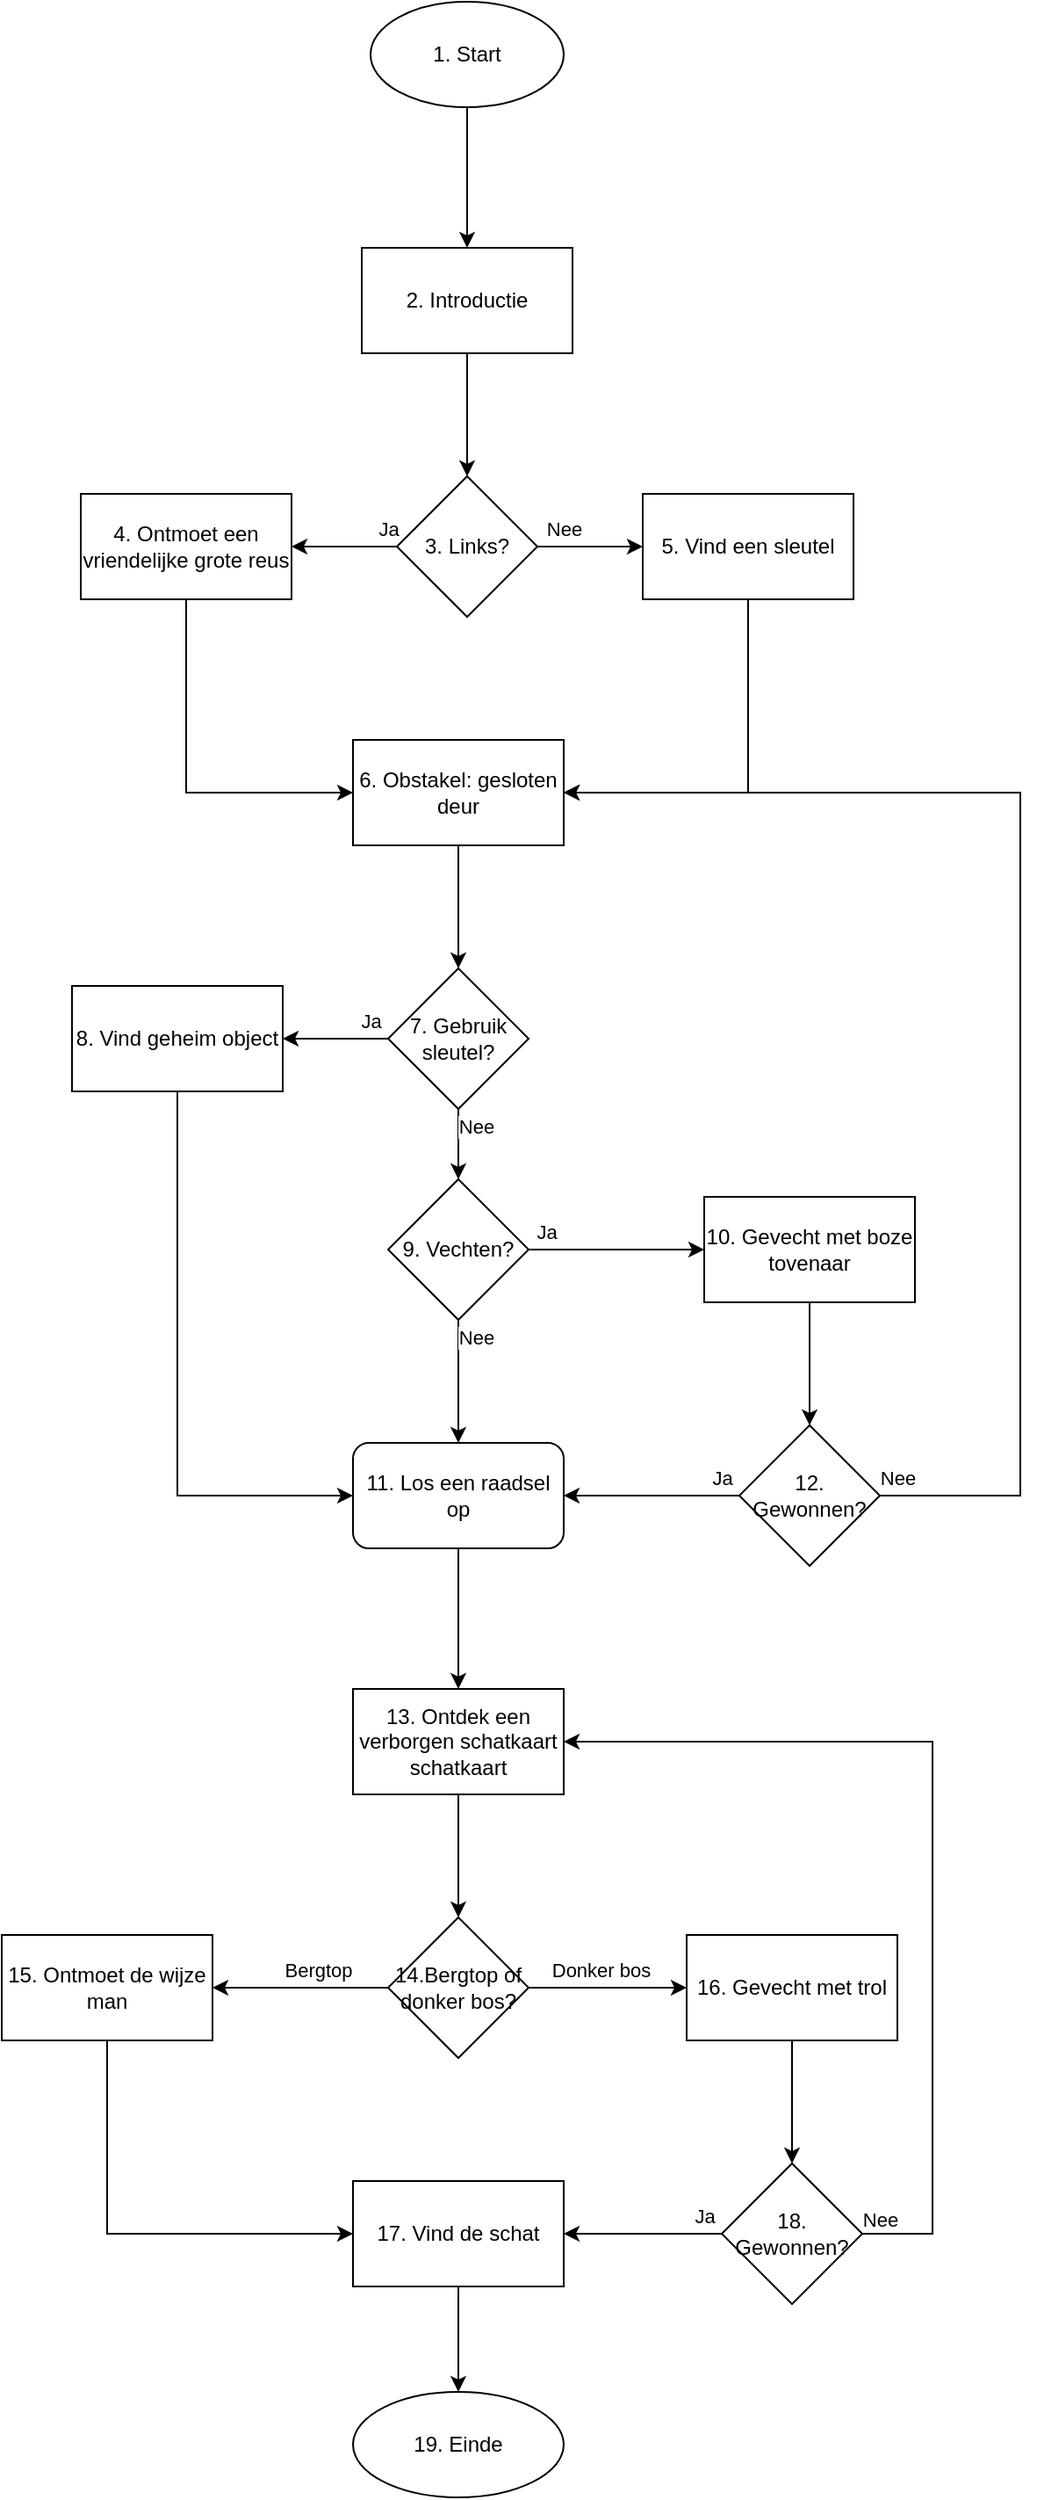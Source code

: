<mxfile version="26.0.7">
  <diagram id="C5RBs43oDa-KdzZeNtuy" name="Page-1">
    <mxGraphModel dx="737" dy="587" grid="1" gridSize="10" guides="1" tooltips="1" connect="1" arrows="1" fold="1" page="1" pageScale="1" pageWidth="827" pageHeight="1169" math="0" shadow="0">
      <root>
        <mxCell id="WIyWlLk6GJQsqaUBKTNV-0" />
        <mxCell id="WIyWlLk6GJQsqaUBKTNV-1" parent="WIyWlLk6GJQsqaUBKTNV-0" />
        <mxCell id="ADJAXNzUP9ZHc_GM4tRg-3" value="" style="edgeStyle=orthogonalEdgeStyle;rounded=0;orthogonalLoop=1;jettySize=auto;html=1;" parent="WIyWlLk6GJQsqaUBKTNV-1" source="ADJAXNzUP9ZHc_GM4tRg-1" target="ADJAXNzUP9ZHc_GM4tRg-2" edge="1">
          <mxGeometry relative="1" as="geometry" />
        </mxCell>
        <mxCell id="ADJAXNzUP9ZHc_GM4tRg-1" value="1. Start" style="ellipse;whiteSpace=wrap;html=1;" parent="WIyWlLk6GJQsqaUBKTNV-1" vertex="1">
          <mxGeometry x="320" y="30" width="110" height="60" as="geometry" />
        </mxCell>
        <mxCell id="ADJAXNzUP9ZHc_GM4tRg-5" value="" style="edgeStyle=orthogonalEdgeStyle;rounded=0;orthogonalLoop=1;jettySize=auto;html=1;" parent="WIyWlLk6GJQsqaUBKTNV-1" source="ADJAXNzUP9ZHc_GM4tRg-2" target="ADJAXNzUP9ZHc_GM4tRg-4" edge="1">
          <mxGeometry relative="1" as="geometry" />
        </mxCell>
        <mxCell id="ADJAXNzUP9ZHc_GM4tRg-2" value="2. Introductie" style="whiteSpace=wrap;html=1;" parent="WIyWlLk6GJQsqaUBKTNV-1" vertex="1">
          <mxGeometry x="315" y="170" width="120" height="60" as="geometry" />
        </mxCell>
        <mxCell id="ADJAXNzUP9ZHc_GM4tRg-7" value="Ja" style="edgeStyle=orthogonalEdgeStyle;rounded=0;orthogonalLoop=1;jettySize=auto;html=1;" parent="WIyWlLk6GJQsqaUBKTNV-1" source="ADJAXNzUP9ZHc_GM4tRg-4" target="ADJAXNzUP9ZHc_GM4tRg-6" edge="1">
          <mxGeometry x="-0.833" y="-10" relative="1" as="geometry">
            <mxPoint as="offset" />
          </mxGeometry>
        </mxCell>
        <mxCell id="ADJAXNzUP9ZHc_GM4tRg-9" value="" style="edgeStyle=orthogonalEdgeStyle;rounded=0;orthogonalLoop=1;jettySize=auto;html=1;" parent="WIyWlLk6GJQsqaUBKTNV-1" source="ADJAXNzUP9ZHc_GM4tRg-4" target="ADJAXNzUP9ZHc_GM4tRg-8" edge="1">
          <mxGeometry relative="1" as="geometry" />
        </mxCell>
        <mxCell id="ADJAXNzUP9ZHc_GM4tRg-14" value="Nee" style="edgeLabel;html=1;align=center;verticalAlign=middle;resizable=0;points=[];" parent="ADJAXNzUP9ZHc_GM4tRg-9" vertex="1" connectable="0">
          <mxGeometry x="-0.033" relative="1" as="geometry">
            <mxPoint x="-14" y="-10" as="offset" />
          </mxGeometry>
        </mxCell>
        <mxCell id="ADJAXNzUP9ZHc_GM4tRg-4" value="3. Links?" style="rhombus;whiteSpace=wrap;html=1;" parent="WIyWlLk6GJQsqaUBKTNV-1" vertex="1">
          <mxGeometry x="335" y="300" width="80" height="80" as="geometry" />
        </mxCell>
        <mxCell id="ADJAXNzUP9ZHc_GM4tRg-13" style="edgeStyle=orthogonalEdgeStyle;rounded=0;orthogonalLoop=1;jettySize=auto;html=1;entryX=0;entryY=0.5;entryDx=0;entryDy=0;exitX=0.5;exitY=1;exitDx=0;exitDy=0;" parent="WIyWlLk6GJQsqaUBKTNV-1" source="ADJAXNzUP9ZHc_GM4tRg-6" target="ADJAXNzUP9ZHc_GM4tRg-10" edge="1">
          <mxGeometry relative="1" as="geometry">
            <mxPoint x="260" y="380" as="sourcePoint" />
          </mxGeometry>
        </mxCell>
        <mxCell id="ADJAXNzUP9ZHc_GM4tRg-6" value="4. Ontmoet een vriendelijke grote reus" style="whiteSpace=wrap;html=1;" parent="WIyWlLk6GJQsqaUBKTNV-1" vertex="1">
          <mxGeometry x="155" y="310" width="120" height="60" as="geometry" />
        </mxCell>
        <mxCell id="ADJAXNzUP9ZHc_GM4tRg-12" value="" style="edgeStyle=orthogonalEdgeStyle;rounded=0;orthogonalLoop=1;jettySize=auto;html=1;entryX=1;entryY=0.5;entryDx=0;entryDy=0;exitX=0.5;exitY=1;exitDx=0;exitDy=0;" parent="WIyWlLk6GJQsqaUBKTNV-1" source="ADJAXNzUP9ZHc_GM4tRg-8" target="ADJAXNzUP9ZHc_GM4tRg-10" edge="1">
          <mxGeometry relative="1" as="geometry" />
        </mxCell>
        <mxCell id="ADJAXNzUP9ZHc_GM4tRg-8" value="5. Vind een sleutel" style="whiteSpace=wrap;html=1;" parent="WIyWlLk6GJQsqaUBKTNV-1" vertex="1">
          <mxGeometry x="475" y="310" width="120" height="60" as="geometry" />
        </mxCell>
        <mxCell id="ADJAXNzUP9ZHc_GM4tRg-16" value="" style="edgeStyle=orthogonalEdgeStyle;rounded=0;orthogonalLoop=1;jettySize=auto;html=1;" parent="WIyWlLk6GJQsqaUBKTNV-1" source="ADJAXNzUP9ZHc_GM4tRg-10" target="ADJAXNzUP9ZHc_GM4tRg-15" edge="1">
          <mxGeometry relative="1" as="geometry" />
        </mxCell>
        <mxCell id="ADJAXNzUP9ZHc_GM4tRg-10" value="6. Obstakel: gesloten deur" style="whiteSpace=wrap;html=1;" parent="WIyWlLk6GJQsqaUBKTNV-1" vertex="1">
          <mxGeometry x="310" y="450" width="120" height="60" as="geometry" />
        </mxCell>
        <mxCell id="ADJAXNzUP9ZHc_GM4tRg-18" value="" style="edgeStyle=orthogonalEdgeStyle;rounded=0;orthogonalLoop=1;jettySize=auto;html=1;" parent="WIyWlLk6GJQsqaUBKTNV-1" source="ADJAXNzUP9ZHc_GM4tRg-15" target="ADJAXNzUP9ZHc_GM4tRg-17" edge="1">
          <mxGeometry relative="1" as="geometry" />
        </mxCell>
        <mxCell id="ADJAXNzUP9ZHc_GM4tRg-19" value="Ja" style="edgeLabel;html=1;align=center;verticalAlign=middle;resizable=0;points=[];" parent="ADJAXNzUP9ZHc_GM4tRg-18" vertex="1" connectable="0">
          <mxGeometry x="-0.567" relative="1" as="geometry">
            <mxPoint x="3" y="-10" as="offset" />
          </mxGeometry>
        </mxCell>
        <mxCell id="ADJAXNzUP9ZHc_GM4tRg-23" value="" style="edgeStyle=orthogonalEdgeStyle;rounded=0;orthogonalLoop=1;jettySize=auto;html=1;" parent="WIyWlLk6GJQsqaUBKTNV-1" source="ADJAXNzUP9ZHc_GM4tRg-15" target="ADJAXNzUP9ZHc_GM4tRg-22" edge="1">
          <mxGeometry relative="1" as="geometry" />
        </mxCell>
        <mxCell id="ADJAXNzUP9ZHc_GM4tRg-24" value="Nee" style="edgeLabel;html=1;align=center;verticalAlign=middle;resizable=0;points=[];" parent="ADJAXNzUP9ZHc_GM4tRg-23" vertex="1" connectable="0">
          <mxGeometry x="-0.075" relative="1" as="geometry">
            <mxPoint x="10" y="-9" as="offset" />
          </mxGeometry>
        </mxCell>
        <mxCell id="ADJAXNzUP9ZHc_GM4tRg-15" value="7. Gebruik sleutel?" style="rhombus;whiteSpace=wrap;html=1;" parent="WIyWlLk6GJQsqaUBKTNV-1" vertex="1">
          <mxGeometry x="330" y="580" width="80" height="80" as="geometry" />
        </mxCell>
        <mxCell id="ADJAXNzUP9ZHc_GM4tRg-41" style="edgeStyle=orthogonalEdgeStyle;rounded=0;orthogonalLoop=1;jettySize=auto;html=1;entryX=0;entryY=0.5;entryDx=0;entryDy=0;exitX=0.5;exitY=1;exitDx=0;exitDy=0;" parent="WIyWlLk6GJQsqaUBKTNV-1" source="ADJAXNzUP9ZHc_GM4tRg-17" target="ADJAXNzUP9ZHc_GM4tRg-31" edge="1">
          <mxGeometry relative="1" as="geometry" />
        </mxCell>
        <mxCell id="ADJAXNzUP9ZHc_GM4tRg-17" value="8. Vind geheim object" style="whiteSpace=wrap;html=1;" parent="WIyWlLk6GJQsqaUBKTNV-1" vertex="1">
          <mxGeometry x="150" y="590" width="120" height="60" as="geometry" />
        </mxCell>
        <mxCell id="ADJAXNzUP9ZHc_GM4tRg-26" value="" style="edgeStyle=orthogonalEdgeStyle;rounded=0;orthogonalLoop=1;jettySize=auto;html=1;" parent="WIyWlLk6GJQsqaUBKTNV-1" source="ADJAXNzUP9ZHc_GM4tRg-22" target="ADJAXNzUP9ZHc_GM4tRg-25" edge="1">
          <mxGeometry relative="1" as="geometry" />
        </mxCell>
        <mxCell id="ADJAXNzUP9ZHc_GM4tRg-29" value="Ja" style="edgeLabel;html=1;align=center;verticalAlign=middle;resizable=0;points=[];" parent="ADJAXNzUP9ZHc_GM4tRg-26" vertex="1" connectable="0">
          <mxGeometry y="-1" relative="1" as="geometry">
            <mxPoint x="-40" y="-11" as="offset" />
          </mxGeometry>
        </mxCell>
        <mxCell id="ADJAXNzUP9ZHc_GM4tRg-32" value="" style="edgeStyle=orthogonalEdgeStyle;rounded=0;orthogonalLoop=1;jettySize=auto;html=1;" parent="WIyWlLk6GJQsqaUBKTNV-1" source="ADJAXNzUP9ZHc_GM4tRg-22" target="ADJAXNzUP9ZHc_GM4tRg-31" edge="1">
          <mxGeometry relative="1" as="geometry" />
        </mxCell>
        <mxCell id="ADJAXNzUP9ZHc_GM4tRg-33" value="Nee" style="edgeLabel;html=1;align=center;verticalAlign=middle;resizable=0;points=[];" parent="ADJAXNzUP9ZHc_GM4tRg-32" vertex="1" connectable="0">
          <mxGeometry y="-1" relative="1" as="geometry">
            <mxPoint x="11" y="-25" as="offset" />
          </mxGeometry>
        </mxCell>
        <mxCell id="ADJAXNzUP9ZHc_GM4tRg-22" value="9. Vechten?" style="rhombus;whiteSpace=wrap;html=1;" parent="WIyWlLk6GJQsqaUBKTNV-1" vertex="1">
          <mxGeometry x="330" y="700" width="80" height="80" as="geometry" />
        </mxCell>
        <mxCell id="ADJAXNzUP9ZHc_GM4tRg-35" value="" style="edgeStyle=orthogonalEdgeStyle;rounded=0;orthogonalLoop=1;jettySize=auto;html=1;" parent="WIyWlLk6GJQsqaUBKTNV-1" source="ADJAXNzUP9ZHc_GM4tRg-25" target="ADJAXNzUP9ZHc_GM4tRg-34" edge="1">
          <mxGeometry relative="1" as="geometry" />
        </mxCell>
        <mxCell id="ADJAXNzUP9ZHc_GM4tRg-25" value="10. Gevecht met boze tovenaar" style="whiteSpace=wrap;html=1;" parent="WIyWlLk6GJQsqaUBKTNV-1" vertex="1">
          <mxGeometry x="510" y="710" width="120" height="60" as="geometry" />
        </mxCell>
        <mxCell id="ADJAXNzUP9ZHc_GM4tRg-43" value="" style="edgeStyle=orthogonalEdgeStyle;rounded=0;orthogonalLoop=1;jettySize=auto;html=1;" parent="WIyWlLk6GJQsqaUBKTNV-1" source="ADJAXNzUP9ZHc_GM4tRg-31" target="ADJAXNzUP9ZHc_GM4tRg-42" edge="1">
          <mxGeometry relative="1" as="geometry" />
        </mxCell>
        <mxCell id="ADJAXNzUP9ZHc_GM4tRg-31" value="11. Los een raadsel op" style="rounded=1;whiteSpace=wrap;html=1;" parent="WIyWlLk6GJQsqaUBKTNV-1" vertex="1">
          <mxGeometry x="310" y="850" width="120" height="60" as="geometry" />
        </mxCell>
        <mxCell id="ADJAXNzUP9ZHc_GM4tRg-36" style="edgeStyle=orthogonalEdgeStyle;rounded=0;orthogonalLoop=1;jettySize=auto;html=1;entryX=1;entryY=0.5;entryDx=0;entryDy=0;" parent="WIyWlLk6GJQsqaUBKTNV-1" source="ADJAXNzUP9ZHc_GM4tRg-34" target="ADJAXNzUP9ZHc_GM4tRg-10" edge="1">
          <mxGeometry relative="1" as="geometry">
            <Array as="points">
              <mxPoint x="690" y="880" />
              <mxPoint x="690" y="480" />
            </Array>
          </mxGeometry>
        </mxCell>
        <mxCell id="ADJAXNzUP9ZHc_GM4tRg-37" value="Nee" style="edgeLabel;html=1;align=center;verticalAlign=middle;resizable=0;points=[];" parent="ADJAXNzUP9ZHc_GM4tRg-36" vertex="1" connectable="0">
          <mxGeometry x="-0.827" y="4" relative="1" as="geometry">
            <mxPoint x="-54" y="-6" as="offset" />
          </mxGeometry>
        </mxCell>
        <mxCell id="ADJAXNzUP9ZHc_GM4tRg-40" value="Ja" style="edgeStyle=orthogonalEdgeStyle;rounded=0;orthogonalLoop=1;jettySize=auto;html=1;" parent="WIyWlLk6GJQsqaUBKTNV-1" source="ADJAXNzUP9ZHc_GM4tRg-34" target="ADJAXNzUP9ZHc_GM4tRg-31" edge="1">
          <mxGeometry x="-0.8" y="-10" relative="1" as="geometry">
            <mxPoint as="offset" />
          </mxGeometry>
        </mxCell>
        <mxCell id="ADJAXNzUP9ZHc_GM4tRg-34" value="12. Gewonnen?" style="rhombus;whiteSpace=wrap;html=1;" parent="WIyWlLk6GJQsqaUBKTNV-1" vertex="1">
          <mxGeometry x="530" y="840" width="80" height="80" as="geometry" />
        </mxCell>
        <mxCell id="ADJAXNzUP9ZHc_GM4tRg-47" value="" style="edgeStyle=orthogonalEdgeStyle;rounded=0;orthogonalLoop=1;jettySize=auto;html=1;" parent="WIyWlLk6GJQsqaUBKTNV-1" source="ADJAXNzUP9ZHc_GM4tRg-42" target="ADJAXNzUP9ZHc_GM4tRg-46" edge="1">
          <mxGeometry relative="1" as="geometry" />
        </mxCell>
        <mxCell id="ADJAXNzUP9ZHc_GM4tRg-42" value="13. Ontdek een verborgen schatkaart schatkaart" style="whiteSpace=wrap;html=1;rounded=0;" parent="WIyWlLk6GJQsqaUBKTNV-1" vertex="1">
          <mxGeometry x="310" y="990" width="120" height="60" as="geometry" />
        </mxCell>
        <mxCell id="ADJAXNzUP9ZHc_GM4tRg-53" value="" style="edgeStyle=orthogonalEdgeStyle;rounded=0;orthogonalLoop=1;jettySize=auto;html=1;" parent="WIyWlLk6GJQsqaUBKTNV-1" source="ADJAXNzUP9ZHc_GM4tRg-46" target="ADJAXNzUP9ZHc_GM4tRg-52" edge="1">
          <mxGeometry relative="1" as="geometry" />
        </mxCell>
        <mxCell id="ADJAXNzUP9ZHc_GM4tRg-67" value="Donker bos" style="edgeLabel;html=1;align=center;verticalAlign=middle;resizable=0;points=[];" parent="ADJAXNzUP9ZHc_GM4tRg-53" vertex="1" connectable="0">
          <mxGeometry x="-0.3" y="-7" relative="1" as="geometry">
            <mxPoint x="9" y="-17" as="offset" />
          </mxGeometry>
        </mxCell>
        <mxCell id="ADJAXNzUP9ZHc_GM4tRg-55" value="" style="edgeStyle=orthogonalEdgeStyle;rounded=0;orthogonalLoop=1;jettySize=auto;html=1;" parent="WIyWlLk6GJQsqaUBKTNV-1" source="ADJAXNzUP9ZHc_GM4tRg-46" target="ADJAXNzUP9ZHc_GM4tRg-54" edge="1">
          <mxGeometry relative="1" as="geometry" />
        </mxCell>
        <mxCell id="ADJAXNzUP9ZHc_GM4tRg-68" value="Bergtop" style="edgeLabel;html=1;align=center;verticalAlign=middle;resizable=0;points=[];" parent="ADJAXNzUP9ZHc_GM4tRg-55" vertex="1" connectable="0">
          <mxGeometry x="-0.233" relative="1" as="geometry">
            <mxPoint x="-2" y="-10" as="offset" />
          </mxGeometry>
        </mxCell>
        <mxCell id="ADJAXNzUP9ZHc_GM4tRg-46" value="14.Bergtop of donker bos?" style="rhombus;whiteSpace=wrap;html=1;rounded=0;" parent="WIyWlLk6GJQsqaUBKTNV-1" vertex="1">
          <mxGeometry x="330" y="1120" width="80" height="80" as="geometry" />
        </mxCell>
        <mxCell id="ADJAXNzUP9ZHc_GM4tRg-61" value="" style="edgeStyle=orthogonalEdgeStyle;rounded=0;orthogonalLoop=1;jettySize=auto;html=1;" parent="WIyWlLk6GJQsqaUBKTNV-1" source="ADJAXNzUP9ZHc_GM4tRg-52" target="ADJAXNzUP9ZHc_GM4tRg-60" edge="1">
          <mxGeometry relative="1" as="geometry" />
        </mxCell>
        <mxCell id="ADJAXNzUP9ZHc_GM4tRg-52" value="16. Gevecht met trol" style="whiteSpace=wrap;html=1;rounded=0;" parent="WIyWlLk6GJQsqaUBKTNV-1" vertex="1">
          <mxGeometry x="500" y="1130" width="120" height="60" as="geometry" />
        </mxCell>
        <mxCell id="ADJAXNzUP9ZHc_GM4tRg-57" value="" style="edgeStyle=orthogonalEdgeStyle;rounded=0;orthogonalLoop=1;jettySize=auto;html=1;exitX=0.5;exitY=1;exitDx=0;exitDy=0;entryX=0;entryY=0.5;entryDx=0;entryDy=0;" parent="WIyWlLk6GJQsqaUBKTNV-1" source="ADJAXNzUP9ZHc_GM4tRg-54" target="ADJAXNzUP9ZHc_GM4tRg-56" edge="1">
          <mxGeometry relative="1" as="geometry" />
        </mxCell>
        <mxCell id="ADJAXNzUP9ZHc_GM4tRg-54" value="15. Ontmoet de wijze man" style="whiteSpace=wrap;html=1;rounded=0;" parent="WIyWlLk6GJQsqaUBKTNV-1" vertex="1">
          <mxGeometry x="110" y="1130" width="120" height="60" as="geometry" />
        </mxCell>
        <mxCell id="ADJAXNzUP9ZHc_GM4tRg-69" value="" style="edgeStyle=orthogonalEdgeStyle;rounded=0;orthogonalLoop=1;jettySize=auto;html=1;" parent="WIyWlLk6GJQsqaUBKTNV-1" source="ADJAXNzUP9ZHc_GM4tRg-56" target="ADJAXNzUP9ZHc_GM4tRg-58" edge="1">
          <mxGeometry relative="1" as="geometry" />
        </mxCell>
        <mxCell id="ADJAXNzUP9ZHc_GM4tRg-56" value="17. Vind de schat" style="whiteSpace=wrap;html=1;rounded=0;" parent="WIyWlLk6GJQsqaUBKTNV-1" vertex="1">
          <mxGeometry x="310" y="1270" width="120" height="60" as="geometry" />
        </mxCell>
        <mxCell id="ADJAXNzUP9ZHc_GM4tRg-58" value="19. Einde" style="ellipse;whiteSpace=wrap;html=1;" parent="WIyWlLk6GJQsqaUBKTNV-1" vertex="1">
          <mxGeometry x="310" y="1390" width="120" height="60" as="geometry" />
        </mxCell>
        <mxCell id="ADJAXNzUP9ZHc_GM4tRg-62" style="edgeStyle=orthogonalEdgeStyle;rounded=0;orthogonalLoop=1;jettySize=auto;html=1;" parent="WIyWlLk6GJQsqaUBKTNV-1" source="ADJAXNzUP9ZHc_GM4tRg-60" target="ADJAXNzUP9ZHc_GM4tRg-56" edge="1">
          <mxGeometry relative="1" as="geometry" />
        </mxCell>
        <mxCell id="ADJAXNzUP9ZHc_GM4tRg-63" value="Ja" style="edgeLabel;html=1;align=center;verticalAlign=middle;resizable=0;points=[];" parent="ADJAXNzUP9ZHc_GM4tRg-62" vertex="1" connectable="0">
          <mxGeometry x="0.164" y="3" relative="1" as="geometry">
            <mxPoint x="42" y="-13" as="offset" />
          </mxGeometry>
        </mxCell>
        <mxCell id="ADJAXNzUP9ZHc_GM4tRg-64" style="edgeStyle=orthogonalEdgeStyle;rounded=0;orthogonalLoop=1;jettySize=auto;html=1;entryX=1;entryY=0.5;entryDx=0;entryDy=0;exitX=1;exitY=0.5;exitDx=0;exitDy=0;" parent="WIyWlLk6GJQsqaUBKTNV-1" source="ADJAXNzUP9ZHc_GM4tRg-60" target="ADJAXNzUP9ZHc_GM4tRg-42" edge="1">
          <mxGeometry relative="1" as="geometry">
            <mxPoint x="690" y="1310" as="sourcePoint" />
            <mxPoint x="630" y="1030" as="targetPoint" />
            <Array as="points">
              <mxPoint x="640" y="1300" />
              <mxPoint x="640" y="1020" />
            </Array>
          </mxGeometry>
        </mxCell>
        <mxCell id="ADJAXNzUP9ZHc_GM4tRg-66" value="Nee" style="edgeLabel;html=1;align=center;verticalAlign=middle;resizable=0;points=[];" parent="ADJAXNzUP9ZHc_GM4tRg-64" vertex="1" connectable="0">
          <mxGeometry x="-0.818" y="-1" relative="1" as="geometry">
            <mxPoint x="-31" as="offset" />
          </mxGeometry>
        </mxCell>
        <mxCell id="ADJAXNzUP9ZHc_GM4tRg-60" value="18. Gewonnen?" style="rhombus;whiteSpace=wrap;html=1;rounded=0;" parent="WIyWlLk6GJQsqaUBKTNV-1" vertex="1">
          <mxGeometry x="520" y="1260" width="80" height="80" as="geometry" />
        </mxCell>
      </root>
    </mxGraphModel>
  </diagram>
</mxfile>
